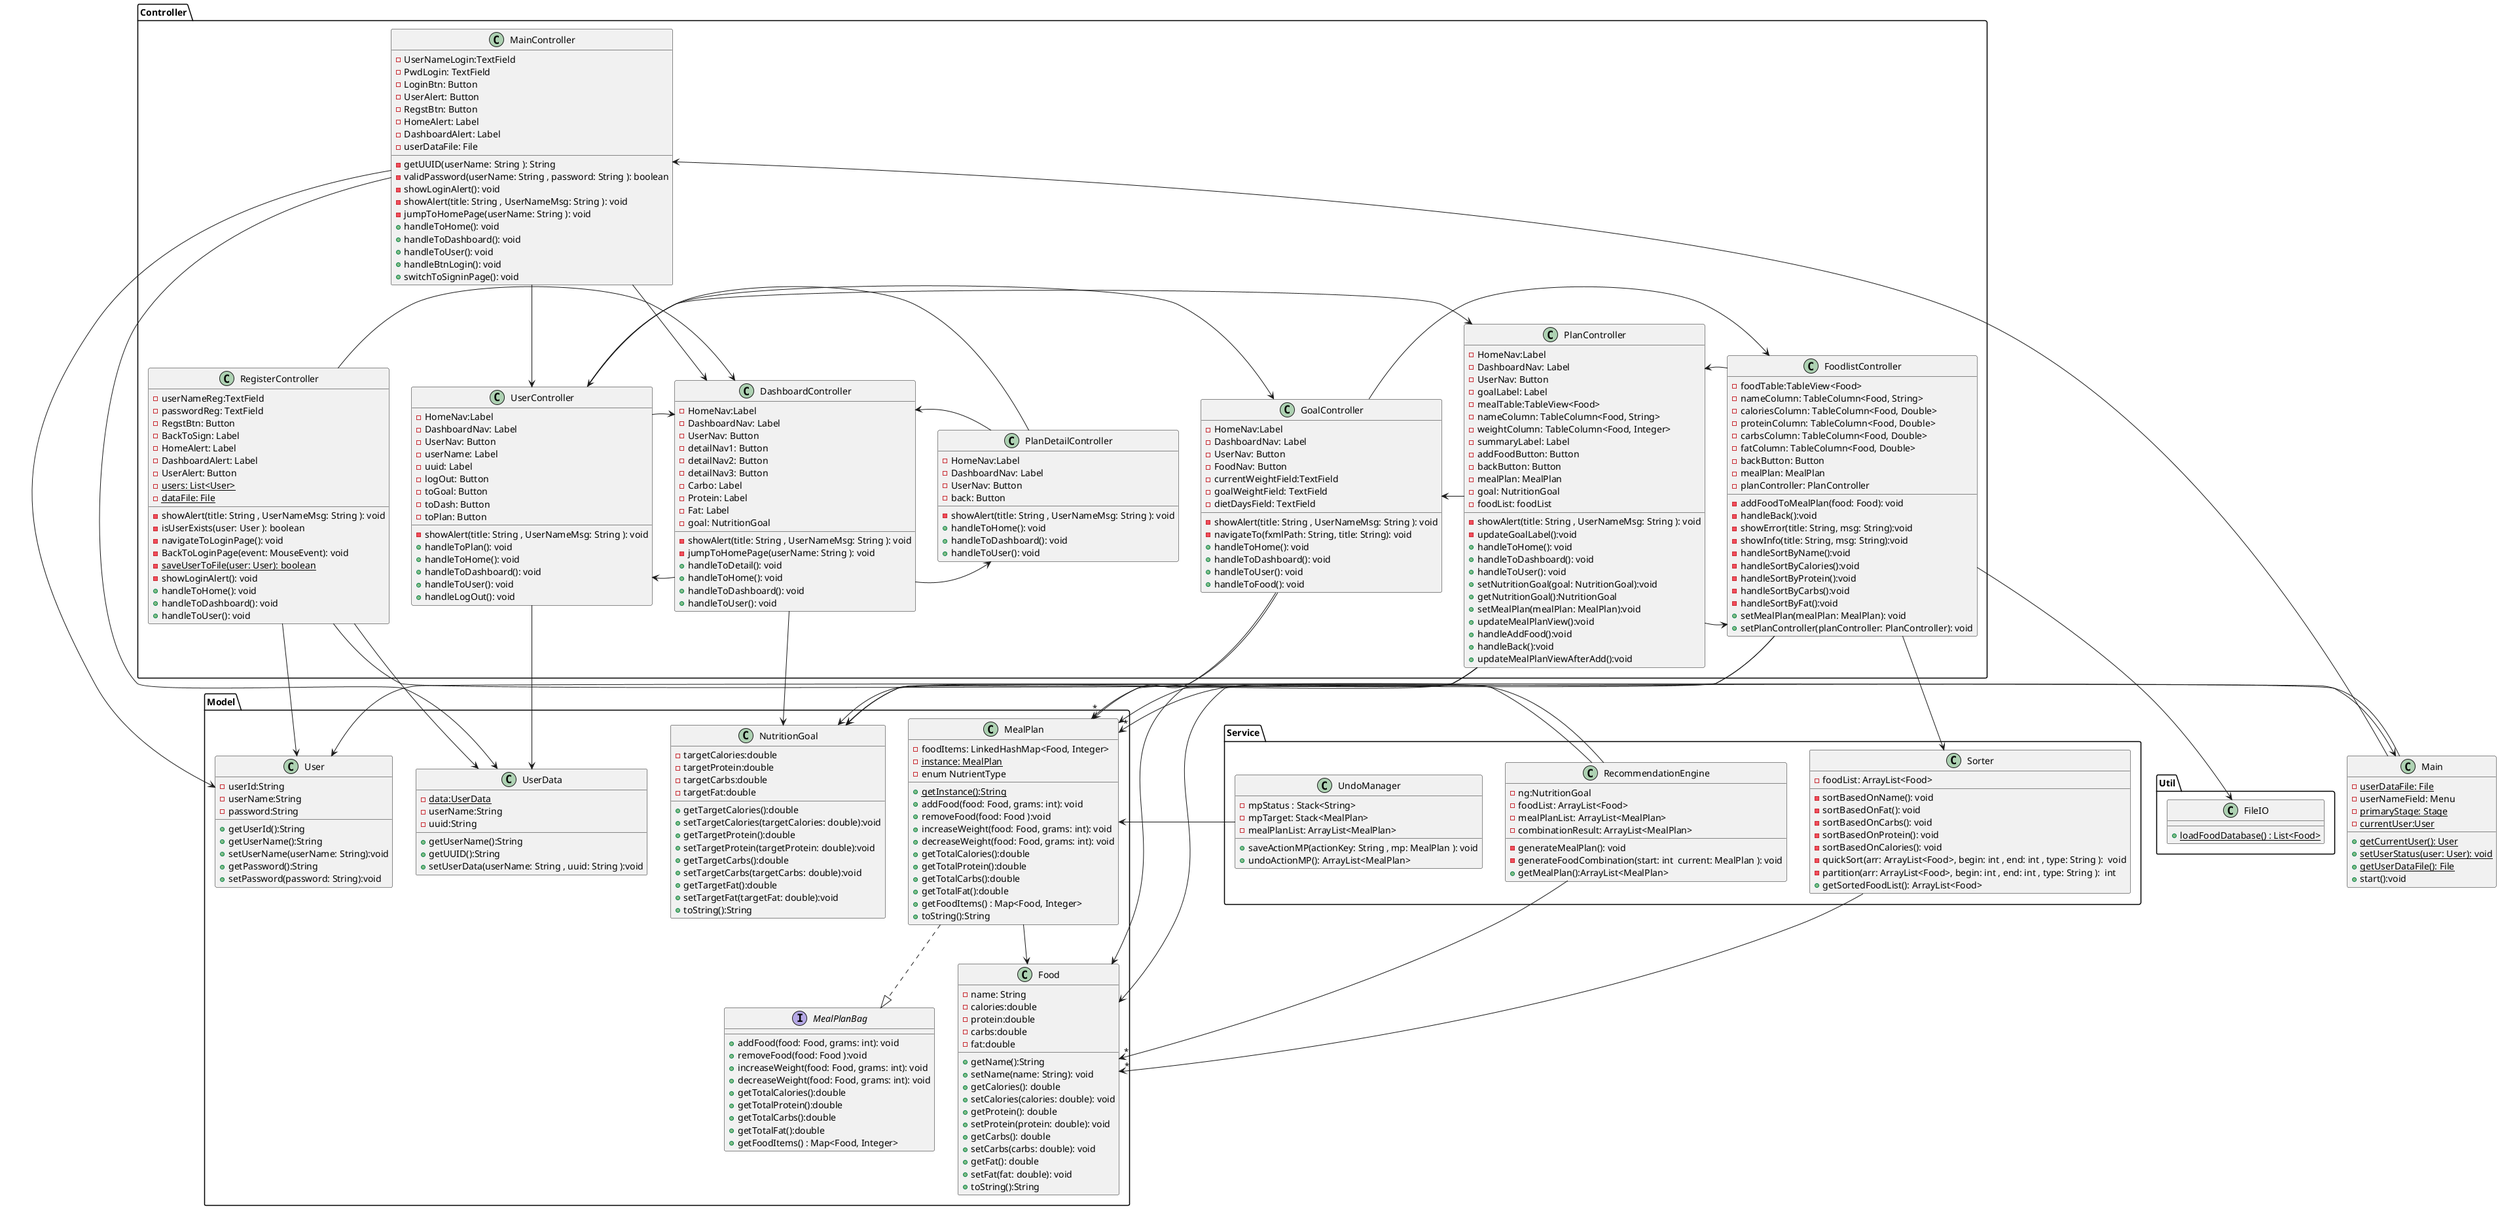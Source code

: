 @startuml
class Main{
  - userDataFile: File {static}
  - userNameField: Menu
  - primaryStage: Stage {static}
  - currentUser:User{static}
  + getCurrentUser(): User{static}
  + setUserStatus(user: User): void{static}
  + getUserDataFile(): File {static}
  + start():void
}
package Model{

  class Food{
    - name: String 
    - calories:double 
    - protein:double 
    - carbs:double 
    - fat:double 
    + getName():String
    + setName(name: String): void
    + getCalories(): double
    + setCalories(calories: double): void
    + getProtein(): double
    + setProtein(protein: double): void
    + getCarbs(): double
    + setCarbs(carbs: double): void
    + getFat(): double
    + setFat(fat: double): void
    + toString():String
  }

  class NutritionGoal{
    - targetCalories:double 
    - targetProtein:double 
    - targetCarbs:double 
    - targetFat:double 
    + getTargetCalories():double
    + setTargetCalories(targetCalories: double):void
    + getTargetProtein():double
    + setTargetProtein(targetProtein: double):void
    + getTargetCarbs():double
    + setTargetCarbs(targetCarbs: double):void
    + getTargetFat():double
    + setTargetFat(targetFat: double):void
    + toString():String
  }
  class User{
    - userId:String
    - userName:String
    - password:String 
    + getUserId():String
    + getUserName():String
    + setUserName(userName: String):void
    + getPassword():String
    + setPassword(password: String):void
  }
  class UserData{
    - data:UserData {static}
    - userName:String
    - uuid:String 
    + getUserName():String
    + getUUID():String
    + setUserData(userName: String , uuid: String ):void
  }
  interface MealPlanBag{
    + addFood(food: Food, grams: int): void
    + removeFood(food: Food ):void
    + increaseWeight(food: Food, grams: int): void
    + decreaseWeight(food: Food, grams: int): void
    + getTotalCalories():double
    + getTotalProtein():double
    + getTotalCarbs():double
    + getTotalFat():double
    + getFoodItems() : Map<Food, Integer>
  }
  class MealPlan{
    - foodItems: LinkedHashMap<Food, Integer>
    - instance: MealPlan {static}
    + getInstance():String {static}
    + addFood(food: Food, grams: int): void
    + removeFood(food: Food ):void
    + increaseWeight(food: Food, grams: int): void
    + decreaseWeight(food: Food, grams: int): void
    + getTotalCalories():double
    + getTotalProtein():double
    + getTotalCarbs():double
    + getTotalFat():double
    + getFoodItems() : Map<Food, Integer>
    + toString():String
    - enum NutrientType
  }
}
package Controller{
  class MainController{
    - UserNameLogin:TextField 
    - PwdLogin: TextField 
    - LoginBtn: Button 
    - UserAlert: Button 
    - RegstBtn: Button 
    - HomeAlert: Label
    - DashboardAlert: Label
    - userDataFile: File
    - getUUID(userName: String ): String 
    - validPassword(userName: String , password: String ): boolean 
    - showLoginAlert(): void
    - showAlert(title: String , UserNameMsg: String ): void
    - jumpToHomePage(userName: String ): void
    + handleToHome(): void
    + handleToDashboard(): void
    + handleToUser(): void
    + handleBtnLogin(): void
    + switchToSigninPage(): void
  }
  class DashboardController{
    - HomeNav:Label
    - DashboardNav: Label
    - UserNav: Button
    - detailNav1: Button 
    - detailNav2: Button 
    - detailNav3: Button 
    - Carbo: Label
    - Protein: Label
    - Fat: Label
    - goal: NutritionGoal
    - showAlert(title: String , UserNameMsg: String ): void
    - jumpToHomePage(userName: String ): void
    + handleToDetail(): void
    + handleToHome(): void
    + handleToDashboard(): void
    + handleToUser(): void
  }
  class UserController{
    - HomeNav:Label
    - DashboardNav: Label
    - UserNav: Button
    - userName: Label
    - uuid: Label
    - logOut: Button 
    - toGoal: Button 
    - toDash: Button 
    - toPlan: Button 
    - showAlert(title: String , UserNameMsg: String ): void
    + handleToPlan(): void
    + handleToHome(): void
    + handleToDashboard(): void
    + handleToUser(): void
    + handleLogOut(): void
  }
  class PlanDetailController{
    - HomeNav:Label
    - DashboardNav: Label
    - UserNav: Button
    - back: Button
    - showAlert(title: String , UserNameMsg: String ): void
    + handleToHome(): void
    + handleToDashboard(): void
    + handleToUser(): void
  }
  class PlanController{
    - HomeNav:Label
    - DashboardNav: Label
    - UserNav: Button
    - goalLabel: Label
    - mealTable:TableView<Food>
    - nameColumn: TableColumn<Food, String>
    - weightColumn: TableColumn<Food, Integer>
    - summaryLabel: Label
    - addFoodButton: Button
    - backButton: Button
    - mealPlan: MealPlan
    - goal: NutritionGoal
    - foodList: foodList
    - showAlert(title: String , UserNameMsg: String ): void
    - updateGoalLabel():void
    + handleToHome(): void
    + handleToDashboard(): void
    + handleToUser(): void
    + setNutritionGoal(goal: NutritionGoal):void
    + getNutritionGoal():NutritionGoal
    + setMealPlan(mealPlan: MealPlan):void
    + updateMealPlanView():void
    + handleAddFood():void
    + handleBack():void
    + updateMealPlanViewAfterAdd():void
  }
  class GoalController{
    - HomeNav:Label
    - DashboardNav: Label
    - UserNav: Button
    - FoodNav: Button
    - currentWeightField:TextField
    - goalWeightField: TextField
    - dietDaysField: TextField
    - showAlert(title: String , UserNameMsg: String ): void
    - navigateTo(fxmlPath: String, title: String): void
    + handleToHome(): void
    + handleToDashboard(): void
    + handleToUser(): void
    + handleToFood(): void
  }
  class FoodlistController{
    - foodTable:TableView<Food>
    - nameColumn: TableColumn<Food, String>
    - caloriesColumn: TableColumn<Food, Double>
    - proteinColumn: TableColumn<Food, Double>
    - carbsColumn: TableColumn<Food, Double>
    - fatColumn: TableColumn<Food, Double>
    - backButton: Button
    - mealPlan: MealPlan
    - planController: PlanController
    - addFoodToMealPlan(food: Food): void
    - handleBack():void
    - showError(title: String, msg: String):void
    - showInfo(title: String, msg: String):void
    - handleSortByName():void
    - handleSortByCalories():void
    - handleSortByProtein():void
    - handleSortByCarbs():void
    - handleSortByFat():void
    + setMealPlan(mealPlan: MealPlan): void
    + setPlanController(planController: PlanController): void
    
  }
  class RegisterController{
    - userNameReg:TextField
    - passwordReg: TextField
    - RegstBtn: Button
    - BackToSign: Label
    - HomeAlert: Label
    - DashboardAlert: Label 
    - UserAlert: Button 
    - users: List<User> {static}
    - dataFile: File {static}
    - showAlert(title: String , UserNameMsg: String ): void
    - isUserExists(user: User ): boolean
    - navigateToLoginPage(): void
    - BackToLoginPage(event: MouseEvent): void
    - saveUserToFile(user: User): boolean {static}
    - showLoginAlert(): void
    + handleToHome(): void
    + handleToDashboard(): void
    + handleToUser(): void
  }
}


package Service{
  class UndoManager{
    - mpStatus : Stack<String>
    - mpTarget: Stack<MealPlan>
    - mealPlanList: ArrayList<MealPlan>
    + saveActionMP(actionKey: String , mp: MealPlan ): void
    + undoActionMP(): ArrayList<MealPlan> 
  }
  class Sorter {
    - foodList: ArrayList<Food>
    - sortBasedOnName(): void
    - sortBasedOnFat(): void
    - sortBasedOnCarbs(): void
    - sortBasedOnProtein(): void
    - sortBasedOnCalories(): void
    - quickSort(arr: ArrayList<Food>, begin: int , end: int , type: String ):  void
    - partition(arr: ArrayList<Food>, begin: int , end: int , type: String ):  int
    + getSortedFoodList(): ArrayList<Food>
  }
  class RecommendationEngine{
    - ng:NutritionGoal 
    - foodList: ArrayList<Food>
    - mealPlanList: ArrayList<MealPlan>
    - combinationResult: ArrayList<MealPlan>
    - generateMealPlan(): void
    - generateFoodCombination(start: int  current: MealPlan ): void
    + getMealPlan():ArrayList<MealPlan>
  }
}

package Util{
  class FileIO{
    + loadFoodDatabase() : List<Food>{static}
  }
}
Main -left-> User
Main -right-> MainController

MainController --> User
MainController --> UserData
MainController  --> DashboardController
MainController  --> UserController

DashboardController --> NutritionGoal
DashboardController --> UserController
DashboardController --> PlanDetailController

UserController -left->GoalController
UserController -left->DashboardController
UserController -left->PlanController
UserController -left->UserData

RegisterController -->UserData
RegisterController -->User
RegisterController -->Main
RegisterController -left->DashboardController

PlanDetailController-left->DashboardController
PlanDetailController-left->UserController

PlanController -right-> Food
PlanController --> MealPlan
PlanController -left-> NutritionGoal
PlanController -left-> GoalController
PlanController -left-> FoodlistController

FoodlistController --> PlanController
FoodlistController --> FileIO
FoodlistController --> Sorter
FoodlistController --> MealPlan
FoodlistController -right-> Food

GoalController-->"*" MealPlan
GoalController-left-> NutritionGoal
GoalController-left-> FoodlistController

MealPlan -down->Food
MealPlan ..|> MealPlanBag

UndoManager-->MealPlan
Sorter -->"*" Food
RecommendationEngine-left->"*" Food
RecommendationEngine-left->"*" MealPlan
RecommendationEngine-left-> NutritionGoal
@enduml